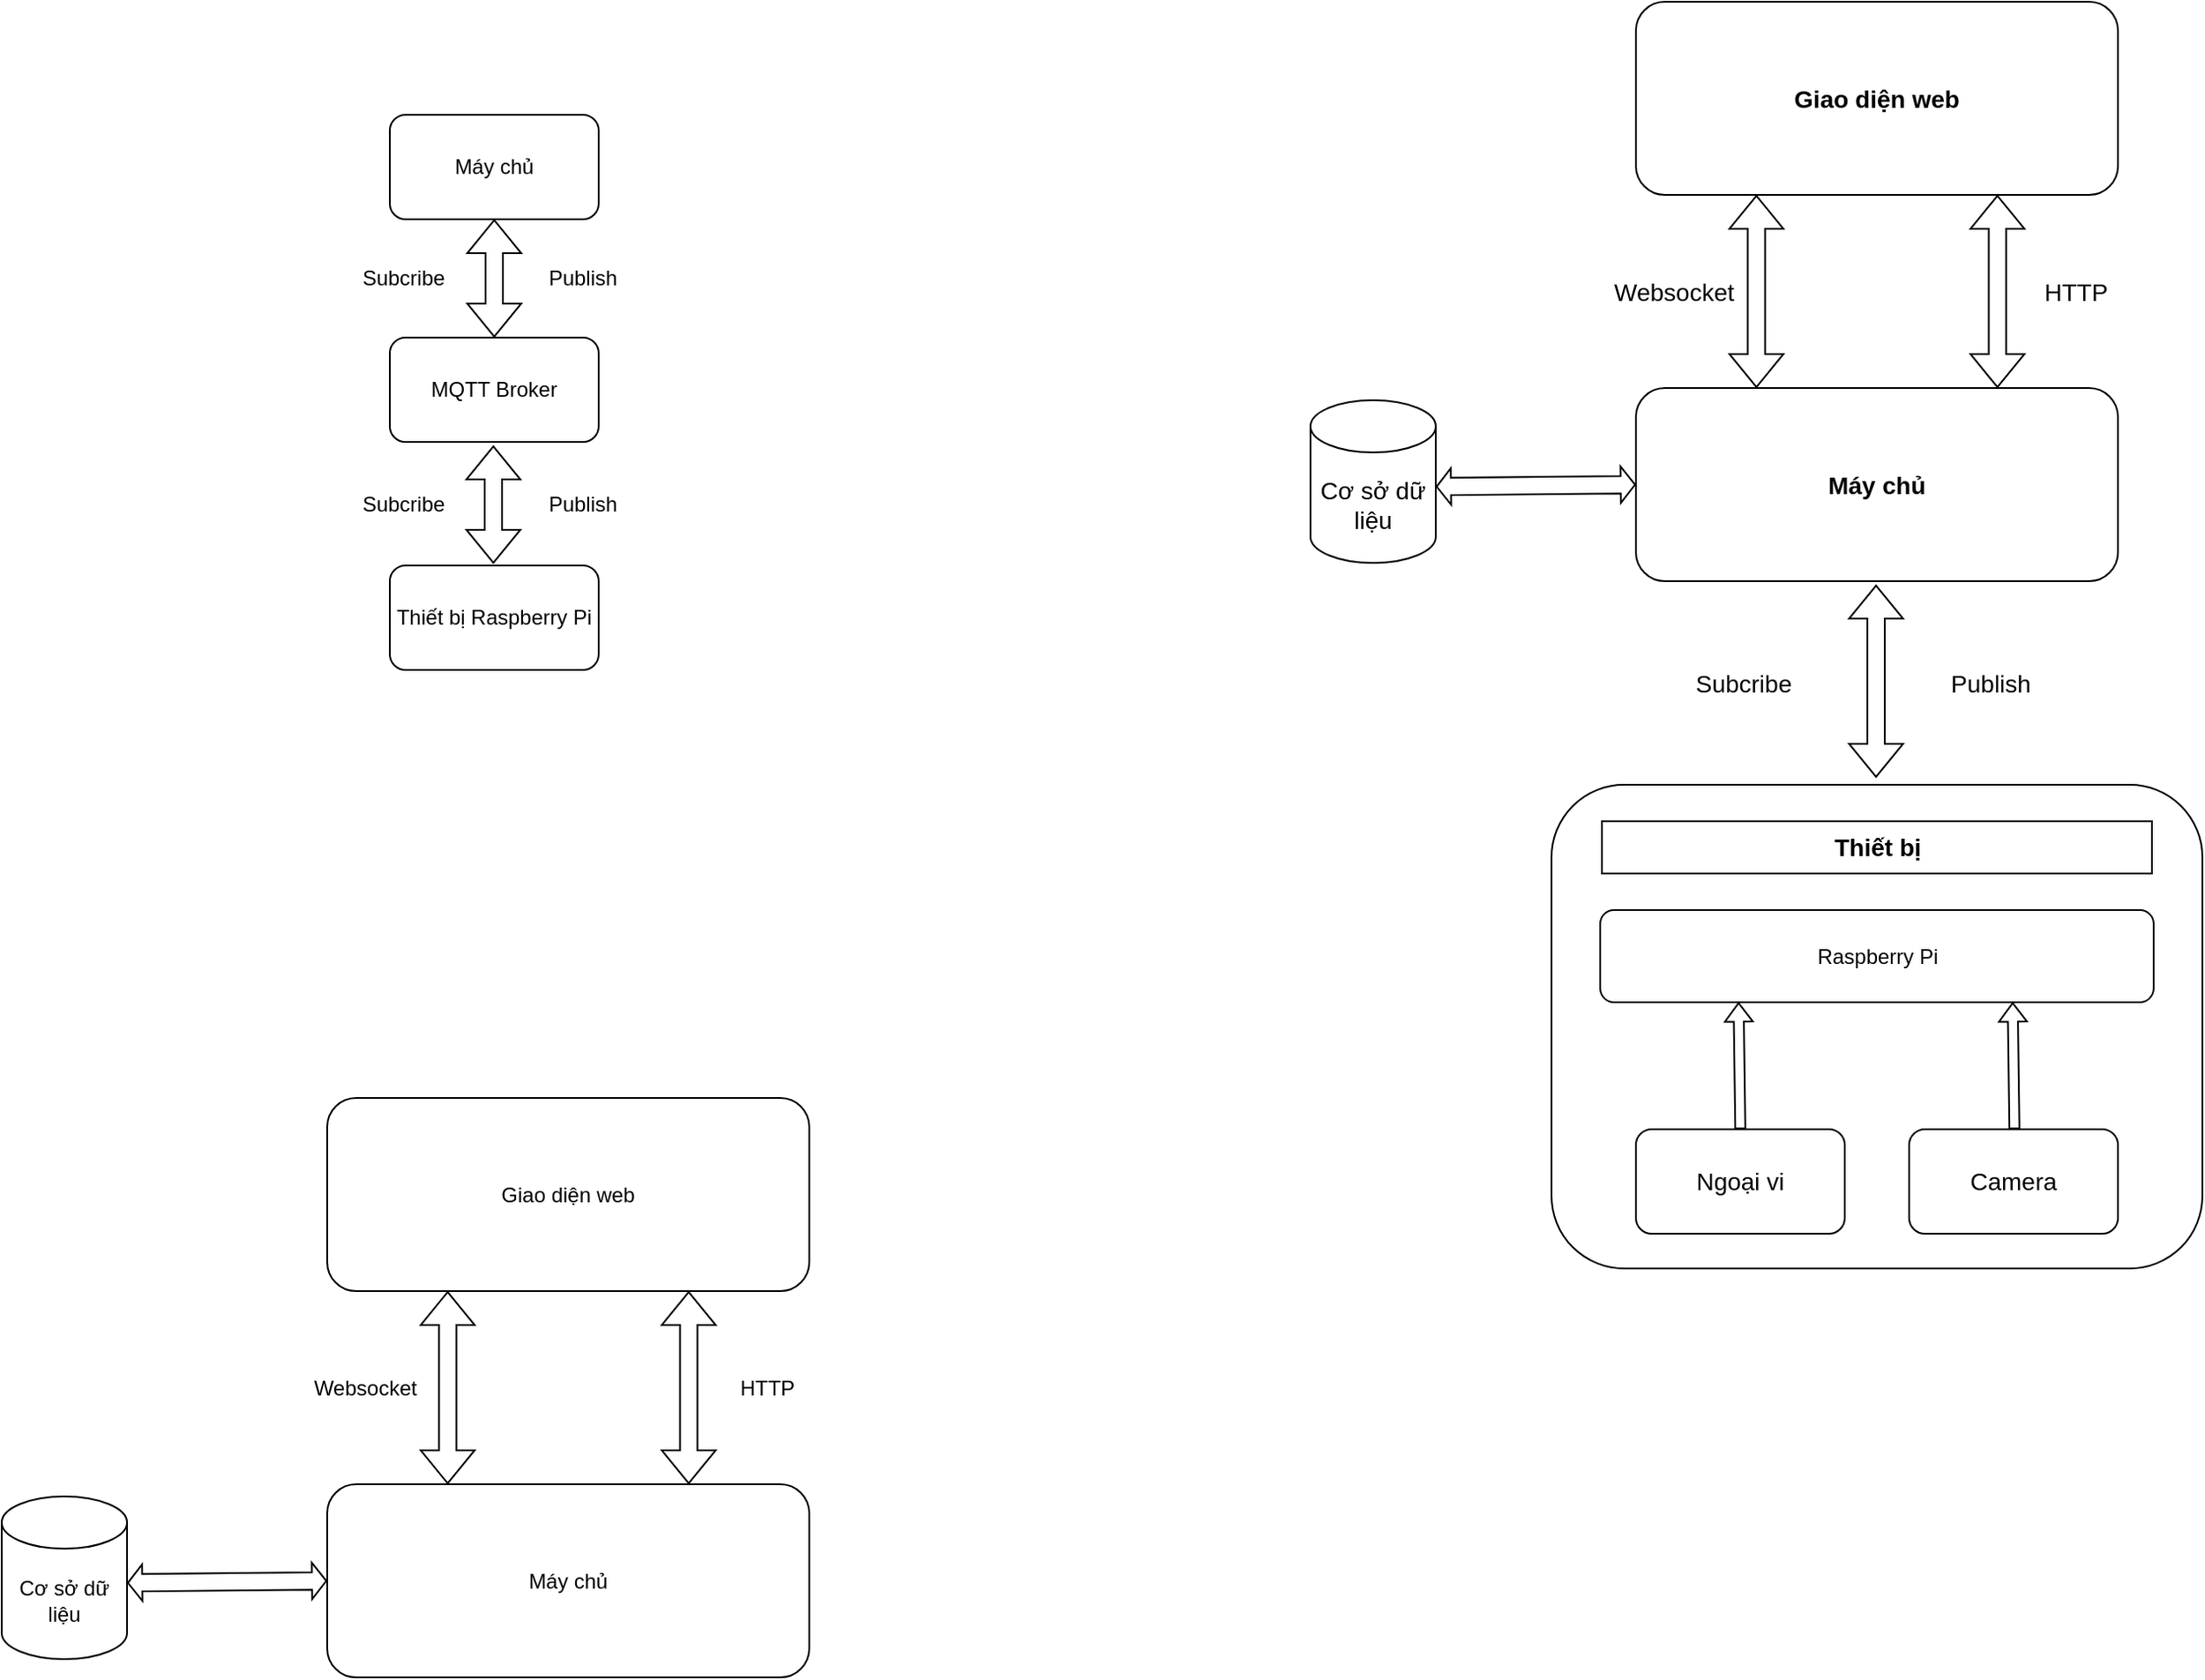 <mxfile version="25.0.3">
  <diagram name="Page-1" id="74b105a0-9070-1c63-61bc-23e55f88626e">
    <mxGraphModel dx="1687" dy="918" grid="0" gridSize="10" guides="1" tooltips="1" connect="1" arrows="1" fold="1" page="1" pageScale="1.5" pageWidth="1169" pageHeight="826" background="none" math="0" shadow="0">
      <root>
        <mxCell id="0" style=";html=1;" />
        <mxCell id="1" style=";html=1;" parent="0" />
        <mxCell id="LVZCf0hYnNkqwHZgKI_H-1" value="Máy chủ" style="rounded=1;whiteSpace=wrap;html=1;fillColor=default;" parent="1" vertex="1">
          <mxGeometry x="240" y="151" width="120" height="60" as="geometry" />
        </mxCell>
        <mxCell id="LVZCf0hYnNkqwHZgKI_H-2" value="MQTT Broker" style="rounded=1;whiteSpace=wrap;html=1;fillColor=default;" parent="1" vertex="1">
          <mxGeometry x="240" y="279" width="120" height="60" as="geometry" />
        </mxCell>
        <mxCell id="LVZCf0hYnNkqwHZgKI_H-3" value="Thiết bị Raspberry Pi" style="rounded=1;whiteSpace=wrap;html=1;fillColor=default;" parent="1" vertex="1">
          <mxGeometry x="240" y="410" width="120" height="60" as="geometry" />
        </mxCell>
        <mxCell id="LVZCf0hYnNkqwHZgKI_H-4" value="" style="shape=flexArrow;endArrow=classic;startArrow=classic;html=1;rounded=0;entryX=0.5;entryY=1;entryDx=0;entryDy=0;" parent="1" source="LVZCf0hYnNkqwHZgKI_H-2" target="LVZCf0hYnNkqwHZgKI_H-1" edge="1">
          <mxGeometry width="100" height="100" relative="1" as="geometry">
            <mxPoint x="343" y="539" as="sourcePoint" />
            <mxPoint x="443" y="439" as="targetPoint" />
          </mxGeometry>
        </mxCell>
        <mxCell id="LVZCf0hYnNkqwHZgKI_H-5" value="" style="shape=flexArrow;endArrow=classic;startArrow=classic;html=1;rounded=0;entryX=0.5;entryY=1;entryDx=0;entryDy=0;" parent="1" edge="1">
          <mxGeometry width="100" height="100" relative="1" as="geometry">
            <mxPoint x="299.5" y="409" as="sourcePoint" />
            <mxPoint x="299.5" y="341" as="targetPoint" />
          </mxGeometry>
        </mxCell>
        <mxCell id="LVZCf0hYnNkqwHZgKI_H-7" value="Publish" style="text;html=1;align=center;verticalAlign=middle;whiteSpace=wrap;rounded=0;" parent="1" vertex="1">
          <mxGeometry x="321" y="360" width="60" height="30" as="geometry" />
        </mxCell>
        <mxCell id="LVZCf0hYnNkqwHZgKI_H-8" value="Publish" style="text;html=1;align=center;verticalAlign=middle;whiteSpace=wrap;rounded=0;" parent="1" vertex="1">
          <mxGeometry x="321" y="230" width="60" height="30" as="geometry" />
        </mxCell>
        <mxCell id="LVZCf0hYnNkqwHZgKI_H-9" value="Subcribe" style="text;html=1;align=center;verticalAlign=middle;whiteSpace=wrap;rounded=0;" parent="1" vertex="1">
          <mxGeometry x="218" y="230" width="60" height="30" as="geometry" />
        </mxCell>
        <mxCell id="LVZCf0hYnNkqwHZgKI_H-10" value="Subcribe" style="text;html=1;align=center;verticalAlign=middle;whiteSpace=wrap;rounded=0;" parent="1" vertex="1">
          <mxGeometry x="218" y="360" width="60" height="30" as="geometry" />
        </mxCell>
        <mxCell id="LVZCf0hYnNkqwHZgKI_H-11" value="Giao diện web" style="rounded=1;whiteSpace=wrap;html=1;" parent="1" vertex="1">
          <mxGeometry x="204" y="716" width="277" height="111" as="geometry" />
        </mxCell>
        <mxCell id="LVZCf0hYnNkqwHZgKI_H-12" value="Máy chủ" style="rounded=1;whiteSpace=wrap;html=1;" parent="1" vertex="1">
          <mxGeometry x="204" y="938" width="277" height="111" as="geometry" />
        </mxCell>
        <mxCell id="LVZCf0hYnNkqwHZgKI_H-13" value="" style="shape=flexArrow;endArrow=classic;startArrow=classic;html=1;rounded=0;entryX=0.25;entryY=1;entryDx=0;entryDy=0;exitX=0.25;exitY=0;exitDx=0;exitDy=0;" parent="1" source="LVZCf0hYnNkqwHZgKI_H-12" target="LVZCf0hYnNkqwHZgKI_H-11" edge="1">
          <mxGeometry width="100" height="100" relative="1" as="geometry">
            <mxPoint x="299" y="984" as="sourcePoint" />
            <mxPoint x="399" y="884" as="targetPoint" />
          </mxGeometry>
        </mxCell>
        <mxCell id="LVZCf0hYnNkqwHZgKI_H-14" value="" style="shape=flexArrow;endArrow=classic;startArrow=classic;html=1;rounded=0;exitX=0.75;exitY=0;exitDx=0;exitDy=0;entryX=0.75;entryY=1;entryDx=0;entryDy=0;" parent="1" source="LVZCf0hYnNkqwHZgKI_H-12" target="LVZCf0hYnNkqwHZgKI_H-11" edge="1">
          <mxGeometry width="100" height="100" relative="1" as="geometry">
            <mxPoint x="404" y="938" as="sourcePoint" />
            <mxPoint x="395" y="873" as="targetPoint" />
          </mxGeometry>
        </mxCell>
        <mxCell id="LVZCf0hYnNkqwHZgKI_H-15" value="HTTP" style="text;html=1;align=center;verticalAlign=middle;whiteSpace=wrap;rounded=0;" parent="1" vertex="1">
          <mxGeometry x="427" y="868" width="60" height="30" as="geometry" />
        </mxCell>
        <mxCell id="LVZCf0hYnNkqwHZgKI_H-16" value="Websocket" style="text;html=1;align=center;verticalAlign=middle;whiteSpace=wrap;rounded=0;" parent="1" vertex="1">
          <mxGeometry x="196" y="868" width="60" height="30" as="geometry" />
        </mxCell>
        <mxCell id="LVZCf0hYnNkqwHZgKI_H-17" value="&lt;div style=&quot;&quot;&gt;&lt;span style=&quot;background-color: initial;&quot;&gt;Cơ sở dữ liệu&lt;/span&gt;&lt;/div&gt;" style="shape=cylinder3;whiteSpace=wrap;html=1;boundedLbl=1;backgroundOutline=1;size=15;align=center;" parent="1" vertex="1">
          <mxGeometry x="17" y="945" width="72" height="93.5" as="geometry" />
        </mxCell>
        <mxCell id="LVZCf0hYnNkqwHZgKI_H-18" value="" style="shape=flexArrow;endArrow=classic;startArrow=classic;html=1;rounded=0;entryX=0;entryY=0.5;entryDx=0;entryDy=0;exitX=1;exitY=0.531;exitDx=0;exitDy=0;exitPerimeter=0;startWidth=10;startSize=2.41;endWidth=10;endSize=2.41;" parent="1" source="LVZCf0hYnNkqwHZgKI_H-17" target="LVZCf0hYnNkqwHZgKI_H-12" edge="1">
          <mxGeometry width="100" height="100" relative="1" as="geometry">
            <mxPoint x="90" y="1002" as="sourcePoint" />
            <mxPoint x="190" y="902" as="targetPoint" />
          </mxGeometry>
        </mxCell>
        <mxCell id="LVZCf0hYnNkqwHZgKI_H-19" value="&lt;font style=&quot;font-size: 14px;&quot;&gt;&lt;b&gt;Giao diện web&lt;/b&gt;&lt;/font&gt;" style="rounded=1;whiteSpace=wrap;html=1;" parent="1" vertex="1">
          <mxGeometry x="956" y="86" width="277" height="111" as="geometry" />
        </mxCell>
        <mxCell id="LVZCf0hYnNkqwHZgKI_H-20" value="&lt;b&gt;&lt;font style=&quot;font-size: 14px;&quot;&gt;Máy chủ&lt;/font&gt;&lt;/b&gt;" style="rounded=1;whiteSpace=wrap;html=1;" parent="1" vertex="1">
          <mxGeometry x="956" y="308" width="277" height="111" as="geometry" />
        </mxCell>
        <mxCell id="LVZCf0hYnNkqwHZgKI_H-21" value="" style="shape=flexArrow;endArrow=classic;startArrow=classic;html=1;rounded=0;entryX=0.25;entryY=1;entryDx=0;entryDy=0;exitX=0.25;exitY=0;exitDx=0;exitDy=0;" parent="1" source="LVZCf0hYnNkqwHZgKI_H-20" target="LVZCf0hYnNkqwHZgKI_H-19" edge="1">
          <mxGeometry width="100" height="100" relative="1" as="geometry">
            <mxPoint x="1051" y="354" as="sourcePoint" />
            <mxPoint x="1151" y="254" as="targetPoint" />
          </mxGeometry>
        </mxCell>
        <mxCell id="LVZCf0hYnNkqwHZgKI_H-22" value="" style="shape=flexArrow;endArrow=classic;startArrow=classic;html=1;rounded=0;exitX=0.75;exitY=0;exitDx=0;exitDy=0;entryX=0.75;entryY=1;entryDx=0;entryDy=0;" parent="1" source="LVZCf0hYnNkqwHZgKI_H-20" target="LVZCf0hYnNkqwHZgKI_H-19" edge="1">
          <mxGeometry width="100" height="100" relative="1" as="geometry">
            <mxPoint x="1156" y="308" as="sourcePoint" />
            <mxPoint x="1147" y="243" as="targetPoint" />
          </mxGeometry>
        </mxCell>
        <mxCell id="LVZCf0hYnNkqwHZgKI_H-23" value="&lt;font style=&quot;font-size: 14px;&quot;&gt;HTTP&lt;/font&gt;" style="text;html=1;align=center;verticalAlign=middle;whiteSpace=wrap;rounded=0;" parent="1" vertex="1">
          <mxGeometry x="1179" y="238" width="60" height="30" as="geometry" />
        </mxCell>
        <mxCell id="LVZCf0hYnNkqwHZgKI_H-24" value="&lt;font style=&quot;font-size: 14px;&quot;&gt;Websocket&lt;/font&gt;" style="text;html=1;align=center;verticalAlign=middle;whiteSpace=wrap;rounded=0;" parent="1" vertex="1">
          <mxGeometry x="948" y="238" width="60" height="30" as="geometry" />
        </mxCell>
        <mxCell id="LVZCf0hYnNkqwHZgKI_H-25" value="&lt;div style=&quot;&quot;&gt;&lt;span style=&quot;background-color: initial;&quot;&gt;&lt;font style=&quot;font-size: 14px;&quot;&gt;Cơ sở dữ liệu&lt;/font&gt;&lt;/span&gt;&lt;/div&gt;" style="shape=cylinder3;whiteSpace=wrap;html=1;boundedLbl=1;backgroundOutline=1;size=15;align=center;" parent="1" vertex="1">
          <mxGeometry x="769" y="315" width="72" height="93.5" as="geometry" />
        </mxCell>
        <mxCell id="LVZCf0hYnNkqwHZgKI_H-26" value="" style="shape=flexArrow;endArrow=classic;startArrow=classic;html=1;rounded=0;entryX=0;entryY=0.5;entryDx=0;entryDy=0;exitX=1;exitY=0.531;exitDx=0;exitDy=0;exitPerimeter=0;startWidth=10;startSize=2.41;endWidth=10;endSize=2.41;" parent="1" source="LVZCf0hYnNkqwHZgKI_H-25" target="LVZCf0hYnNkqwHZgKI_H-20" edge="1">
          <mxGeometry width="100" height="100" relative="1" as="geometry">
            <mxPoint x="842" y="372" as="sourcePoint" />
            <mxPoint x="942" y="272" as="targetPoint" />
          </mxGeometry>
        </mxCell>
        <mxCell id="LVZCf0hYnNkqwHZgKI_H-27" value="" style="rounded=1;whiteSpace=wrap;html=1;" parent="1" vertex="1">
          <mxGeometry x="907.5" y="536" width="374" height="278" as="geometry" />
        </mxCell>
        <mxCell id="LVZCf0hYnNkqwHZgKI_H-28" value="" style="shape=flexArrow;endArrow=classic;startArrow=classic;html=1;rounded=0;entryX=0.25;entryY=1;entryDx=0;entryDy=0;exitX=0.25;exitY=0;exitDx=0;exitDy=0;" parent="1" edge="1">
          <mxGeometry width="100" height="100" relative="1" as="geometry">
            <mxPoint x="1094" y="532" as="sourcePoint" />
            <mxPoint x="1094" y="421" as="targetPoint" />
          </mxGeometry>
        </mxCell>
        <mxCell id="LVZCf0hYnNkqwHZgKI_H-29" value="&lt;b&gt;&lt;font style=&quot;font-size: 14px;&quot;&gt;Thiết bị&lt;/font&gt;&lt;/b&gt;" style="rounded=0;whiteSpace=wrap;html=1;" parent="1" vertex="1">
          <mxGeometry x="936.5" y="557" width="316" height="30" as="geometry" />
        </mxCell>
        <mxCell id="LVZCf0hYnNkqwHZgKI_H-30" value="Raspberry Pi" style="rounded=1;whiteSpace=wrap;html=1;" parent="1" vertex="1">
          <mxGeometry x="935.5" y="608" width="318" height="53" as="geometry" />
        </mxCell>
        <mxCell id="LVZCf0hYnNkqwHZgKI_H-33" value="&lt;font style=&quot;font-size: 14px;&quot;&gt;Ngoại vi&lt;/font&gt;" style="rounded=1;whiteSpace=wrap;html=1;" parent="1" vertex="1">
          <mxGeometry x="956" y="734" width="120" height="60" as="geometry" />
        </mxCell>
        <mxCell id="LVZCf0hYnNkqwHZgKI_H-34" value="&lt;font style=&quot;font-size: 14px;&quot;&gt;Publish&lt;/font&gt;" style="text;html=1;align=center;verticalAlign=middle;whiteSpace=wrap;rounded=0;" parent="1" vertex="1">
          <mxGeometry x="1130" y="463" width="60" height="30" as="geometry" />
        </mxCell>
        <mxCell id="LVZCf0hYnNkqwHZgKI_H-35" value="&lt;font style=&quot;font-size: 14px;&quot;&gt;Subcribe&lt;/font&gt;" style="text;html=1;align=center;verticalAlign=middle;whiteSpace=wrap;rounded=0;" parent="1" vertex="1">
          <mxGeometry x="988" y="463" width="60" height="30" as="geometry" />
        </mxCell>
        <mxCell id="DWsVAxynY-4hJKjRqhUx-1" value="&lt;span style=&quot;font-size: 14px;&quot;&gt;Camera&lt;/span&gt;" style="rounded=1;whiteSpace=wrap;html=1;" vertex="1" parent="1">
          <mxGeometry x="1113" y="734" width="120" height="60" as="geometry" />
        </mxCell>
        <mxCell id="DWsVAxynY-4hJKjRqhUx-5" value="" style="shape=flexArrow;endArrow=classic;html=1;rounded=0;endWidth=9.275;endSize=3.219;width=5.769;entryX=0.25;entryY=1;entryDx=0;entryDy=0;exitX=0.5;exitY=0;exitDx=0;exitDy=0;" edge="1" parent="1" source="LVZCf0hYnNkqwHZgKI_H-33" target="LVZCf0hYnNkqwHZgKI_H-30">
          <mxGeometry width="50" height="50" relative="1" as="geometry">
            <mxPoint x="970" y="720" as="sourcePoint" />
            <mxPoint x="1017" y="675" as="targetPoint" />
          </mxGeometry>
        </mxCell>
        <mxCell id="DWsVAxynY-4hJKjRqhUx-6" value="" style="shape=flexArrow;endArrow=classic;html=1;rounded=0;endWidth=9.275;endSize=3.219;width=5.769;entryX=0.25;entryY=1;entryDx=0;entryDy=0;exitX=0.5;exitY=0;exitDx=0;exitDy=0;" edge="1" parent="1">
          <mxGeometry width="50" height="50" relative="1" as="geometry">
            <mxPoint x="1173.5" y="734" as="sourcePoint" />
            <mxPoint x="1172.5" y="661" as="targetPoint" />
          </mxGeometry>
        </mxCell>
      </root>
    </mxGraphModel>
  </diagram>
</mxfile>
